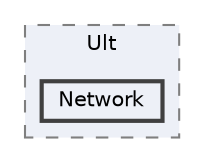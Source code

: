 digraph "include/Ult/Network"
{
 // LATEX_PDF_SIZE
  bgcolor="transparent";
  edge [fontname=Helvetica,fontsize=10,labelfontname=Helvetica,labelfontsize=10];
  node [fontname=Helvetica,fontsize=10,shape=box,height=0.2,width=0.4];
  compound=true
  subgraph clusterdir_a177c917cde341384bd6a42eef5b614f {
    graph [ bgcolor="#edf0f7", pencolor="grey50", label="Ult", fontname=Helvetica,fontsize=10 style="filled,dashed", URL="dir_a177c917cde341384bd6a42eef5b614f.html",tooltip=""]
  dir_6158368b0251f2b9208e3d06700f5f77 [label="Network", fillcolor="#edf0f7", color="grey25", style="filled,bold", URL="dir_6158368b0251f2b9208e3d06700f5f77.html",tooltip=""];
  }
}
